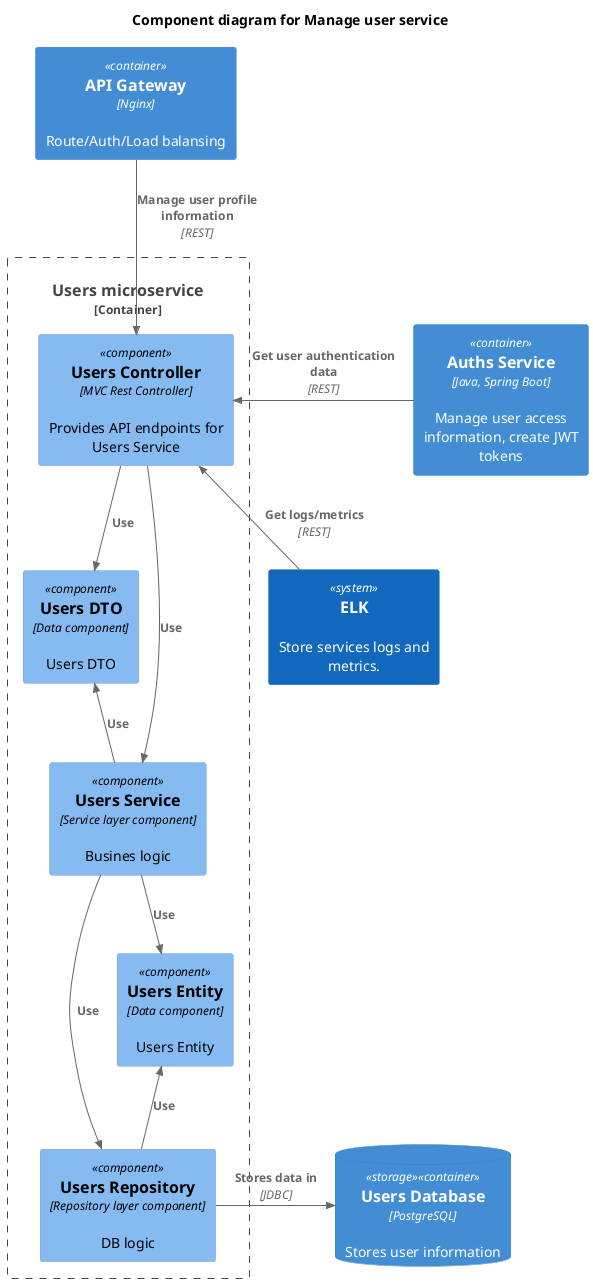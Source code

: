 ﻿@startuml

!include <C4/C4_Component>

title Component diagram for Manage user service

Container(api_gateway, "API Gateway", "Nginx", "Route/Auth/Load balansing")

Container_Boundary(users, "Users microservice") {
    Component(users_controller, "Users Controller", "MVC Rest Controller", "Provides API endpoints for Users Service")
    Component(users_service, "Users Service", "Service layer component", "Busines logic")
    Component(users_dto, "Users DTO", "Data component", "Users DTO")
    Component(users_entity, "Users Entity", "Data component", "Users Entity")
    Component(users_repository, "Users Repository", "Repository layer component", "DB logic")
    Rel(users_controller, users_service, "Use")
    Rel(users_service, users_repository, "Use")
    Rel(users_controller, users_dto, "Use")
    Rel_U(users_service, users_dto, "Use")
    Rel(users_service, users_entity, "Use")
    Rel_U(users_repository, users_entity, "Use")
}

ContainerDb(users_db, "Users Database", "PostgreSQL", "Stores user information", $tags = "storage")
Container(auth, "Auths Service", "Java, Spring Boot", "Manage user access information, create JWT tokens")
System(logging_monitoring, "ELK", "Store services logs and metrics.")

Rel_R(users_repository, users_db, "Stores data in", "JDBC")
Rel_D(api_gateway, users_controller, "Manage user profile information", "REST")
Rel_R(auth, users_controller, "Get user authentication data", "REST")
Rel_U(logging_monitoring, users_controller, "Get logs/metrics", "REST")

@enduml
